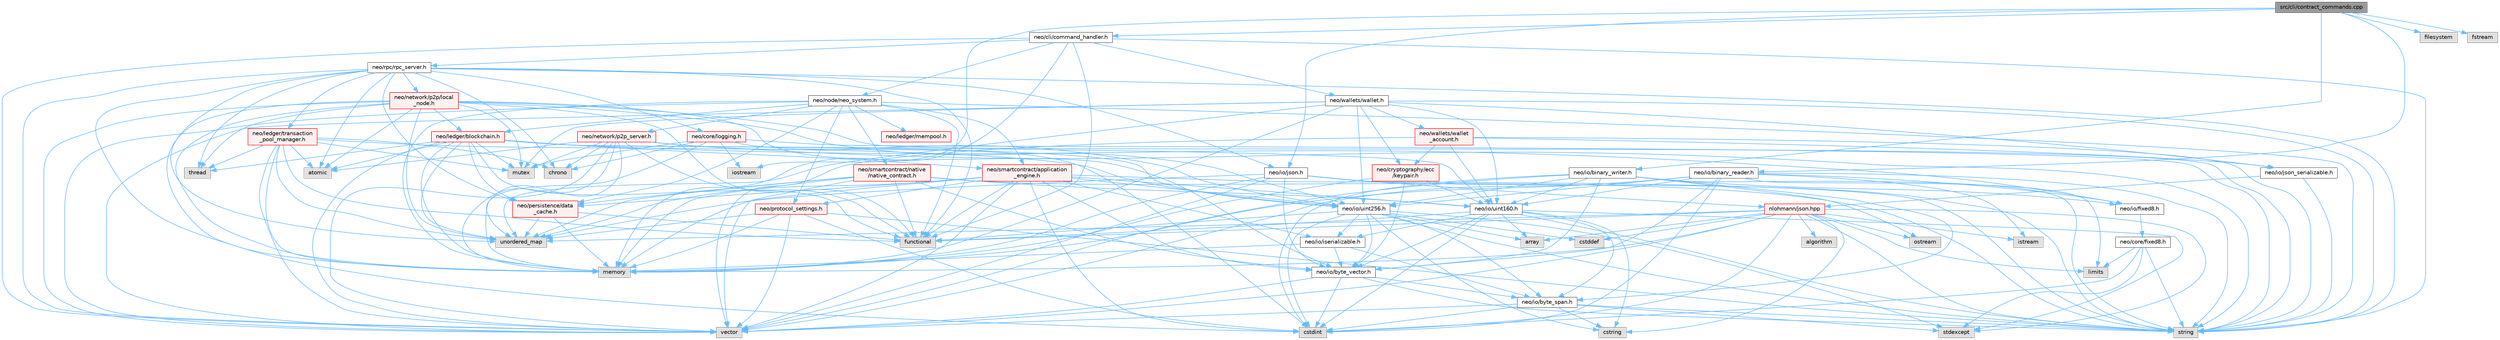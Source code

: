 digraph "src/cli/contract_commands.cpp"
{
 // LATEX_PDF_SIZE
  bgcolor="transparent";
  edge [fontname=Helvetica,fontsize=10,labelfontname=Helvetica,labelfontsize=10];
  node [fontname=Helvetica,fontsize=10,shape=box,height=0.2,width=0.4];
  Node1 [id="Node000001",label="src/cli/contract_commands.cpp",height=0.2,width=0.4,color="gray40", fillcolor="grey60", style="filled", fontcolor="black",tooltip=" "];
  Node1 -> Node2 [id="edge1_Node000001_Node000002",color="steelblue1",style="solid",tooltip=" "];
  Node2 [id="Node000002",label="neo/cli/command_handler.h",height=0.2,width=0.4,color="grey40", fillcolor="white", style="filled",URL="$command__handler_8h.html",tooltip=" "];
  Node2 -> Node3 [id="edge2_Node000002_Node000003",color="steelblue1",style="solid",tooltip=" "];
  Node3 [id="Node000003",label="neo/node/neo_system.h",height=0.2,width=0.4,color="grey40", fillcolor="white", style="filled",URL="$node_2neo__system_8h.html",tooltip=" "];
  Node3 -> Node4 [id="edge3_Node000003_Node000004",color="steelblue1",style="solid",tooltip=" "];
  Node4 [id="Node000004",label="neo/ledger/blockchain.h",height=0.2,width=0.4,color="red", fillcolor="#FFF0F0", style="filled",URL="$blockchain_8h.html",tooltip=" "];
  Node4 -> Node22 [id="edge4_Node000004_Node000022",color="steelblue1",style="solid",tooltip=" "];
  Node22 [id="Node000022",label="neo/io/fixed8.h",height=0.2,width=0.4,color="grey40", fillcolor="white", style="filled",URL="$io_2fixed8_8h.html",tooltip=" "];
  Node22 -> Node23 [id="edge5_Node000022_Node000023",color="steelblue1",style="solid",tooltip=" "];
  Node23 [id="Node000023",label="neo/core/fixed8.h",height=0.2,width=0.4,color="grey40", fillcolor="white", style="filled",URL="$core_2fixed8_8h.html",tooltip=" "];
  Node23 -> Node8 [id="edge6_Node000023_Node000008",color="steelblue1",style="solid",tooltip=" "];
  Node8 [id="Node000008",label="cstdint",height=0.2,width=0.4,color="grey60", fillcolor="#E0E0E0", style="filled",tooltip=" "];
  Node23 -> Node24 [id="edge7_Node000023_Node000024",color="steelblue1",style="solid",tooltip=" "];
  Node24 [id="Node000024",label="limits",height=0.2,width=0.4,color="grey60", fillcolor="#E0E0E0", style="filled",tooltip=" "];
  Node23 -> Node10 [id="edge8_Node000023_Node000010",color="steelblue1",style="solid",tooltip=" "];
  Node10 [id="Node000010",label="stdexcept",height=0.2,width=0.4,color="grey60", fillcolor="#E0E0E0", style="filled",tooltip=" "];
  Node23 -> Node11 [id="edge9_Node000023_Node000011",color="steelblue1",style="solid",tooltip=" "];
  Node11 [id="Node000011",label="string",height=0.2,width=0.4,color="grey60", fillcolor="#E0E0E0", style="filled",tooltip=" "];
  Node4 -> Node15 [id="edge10_Node000004_Node000015",color="steelblue1",style="solid",tooltip=" "];
  Node15 [id="Node000015",label="neo/io/uint160.h",height=0.2,width=0.4,color="grey40", fillcolor="white", style="filled",URL="$uint160_8h.html",tooltip=" "];
  Node15 -> Node7 [id="edge11_Node000015_Node000007",color="steelblue1",style="solid",tooltip=" "];
  Node7 [id="Node000007",label="neo/io/byte_span.h",height=0.2,width=0.4,color="grey40", fillcolor="white", style="filled",URL="$io_2byte__span_8h.html",tooltip=" "];
  Node7 -> Node8 [id="edge12_Node000007_Node000008",color="steelblue1",style="solid",tooltip=" "];
  Node7 -> Node9 [id="edge13_Node000007_Node000009",color="steelblue1",style="solid",tooltip=" "];
  Node9 [id="Node000009",label="cstring",height=0.2,width=0.4,color="grey60", fillcolor="#E0E0E0", style="filled",tooltip=" "];
  Node7 -> Node10 [id="edge14_Node000007_Node000010",color="steelblue1",style="solid",tooltip=" "];
  Node7 -> Node11 [id="edge15_Node000007_Node000011",color="steelblue1",style="solid",tooltip=" "];
  Node7 -> Node12 [id="edge16_Node000007_Node000012",color="steelblue1",style="solid",tooltip=" "];
  Node12 [id="Node000012",label="vector",height=0.2,width=0.4,color="grey60", fillcolor="#E0E0E0", style="filled",tooltip=" "];
  Node15 -> Node13 [id="edge17_Node000015_Node000013",color="steelblue1",style="solid",tooltip=" "];
  Node13 [id="Node000013",label="neo/io/byte_vector.h",height=0.2,width=0.4,color="grey40", fillcolor="white", style="filled",URL="$io_2byte__vector_8h.html",tooltip=" "];
  Node13 -> Node7 [id="edge18_Node000013_Node000007",color="steelblue1",style="solid",tooltip=" "];
  Node13 -> Node8 [id="edge19_Node000013_Node000008",color="steelblue1",style="solid",tooltip=" "];
  Node13 -> Node11 [id="edge20_Node000013_Node000011",color="steelblue1",style="solid",tooltip=" "];
  Node13 -> Node12 [id="edge21_Node000013_Node000012",color="steelblue1",style="solid",tooltip=" "];
  Node15 -> Node6 [id="edge22_Node000015_Node000006",color="steelblue1",style="solid",tooltip=" "];
  Node6 [id="Node000006",label="neo/io/iserializable.h",height=0.2,width=0.4,color="grey40", fillcolor="white", style="filled",URL="$iserializable_8h.html",tooltip=" "];
  Node6 -> Node7 [id="edge23_Node000006_Node000007",color="steelblue1",style="solid",tooltip=" "];
  Node6 -> Node13 [id="edge24_Node000006_Node000013",color="steelblue1",style="solid",tooltip=" "];
  Node6 -> Node14 [id="edge25_Node000006_Node000014",color="steelblue1",style="solid",tooltip=" "];
  Node14 [id="Node000014",label="memory",height=0.2,width=0.4,color="grey60", fillcolor="#E0E0E0", style="filled",tooltip=" "];
  Node15 -> Node16 [id="edge26_Node000015_Node000016",color="steelblue1",style="solid",tooltip=" "];
  Node16 [id="Node000016",label="array",height=0.2,width=0.4,color="grey60", fillcolor="#E0E0E0", style="filled",tooltip=" "];
  Node15 -> Node8 [id="edge27_Node000015_Node000008",color="steelblue1",style="solid",tooltip=" "];
  Node15 -> Node9 [id="edge28_Node000015_Node000009",color="steelblue1",style="solid",tooltip=" "];
  Node15 -> Node17 [id="edge29_Node000015_Node000017",color="steelblue1",style="solid",tooltip=" "];
  Node17 [id="Node000017",label="functional",height=0.2,width=0.4,color="grey60", fillcolor="#E0E0E0", style="filled",tooltip=" "];
  Node15 -> Node10 [id="edge30_Node000015_Node000010",color="steelblue1",style="solid",tooltip=" "];
  Node15 -> Node11 [id="edge31_Node000015_Node000011",color="steelblue1",style="solid",tooltip=" "];
  Node4 -> Node18 [id="edge32_Node000004_Node000018",color="steelblue1",style="solid",tooltip=" "];
  Node18 [id="Node000018",label="neo/io/uint256.h",height=0.2,width=0.4,color="grey40", fillcolor="white", style="filled",URL="$uint256_8h.html",tooltip=" "];
  Node18 -> Node7 [id="edge33_Node000018_Node000007",color="steelblue1",style="solid",tooltip=" "];
  Node18 -> Node13 [id="edge34_Node000018_Node000013",color="steelblue1",style="solid",tooltip=" "];
  Node18 -> Node6 [id="edge35_Node000018_Node000006",color="steelblue1",style="solid",tooltip=" "];
  Node18 -> Node16 [id="edge36_Node000018_Node000016",color="steelblue1",style="solid",tooltip=" "];
  Node18 -> Node19 [id="edge37_Node000018_Node000019",color="steelblue1",style="solid",tooltip=" "];
  Node19 [id="Node000019",label="cstddef",height=0.2,width=0.4,color="grey60", fillcolor="#E0E0E0", style="filled",tooltip=" "];
  Node18 -> Node8 [id="edge38_Node000018_Node000008",color="steelblue1",style="solid",tooltip=" "];
  Node18 -> Node9 [id="edge39_Node000018_Node000009",color="steelblue1",style="solid",tooltip=" "];
  Node18 -> Node17 [id="edge40_Node000018_Node000017",color="steelblue1",style="solid",tooltip=" "];
  Node18 -> Node10 [id="edge41_Node000018_Node000010",color="steelblue1",style="solid",tooltip=" "];
  Node18 -> Node11 [id="edge42_Node000018_Node000011",color="steelblue1",style="solid",tooltip=" "];
  Node4 -> Node73 [id="edge43_Node000004_Node000073",color="steelblue1",style="solid",tooltip=" "];
  Node73 [id="Node000073",label="neo/persistence/data\l_cache.h",height=0.2,width=0.4,color="red", fillcolor="#FFF0F0", style="filled",URL="$data__cache_8h.html",tooltip=" "];
  Node73 -> Node17 [id="edge44_Node000073_Node000017",color="steelblue1",style="solid",tooltip=" "];
  Node73 -> Node14 [id="edge45_Node000073_Node000014",color="steelblue1",style="solid",tooltip=" "];
  Node73 -> Node39 [id="edge46_Node000073_Node000039",color="steelblue1",style="solid",tooltip=" "];
  Node39 [id="Node000039",label="unordered_map",height=0.2,width=0.4,color="grey60", fillcolor="#E0E0E0", style="filled",tooltip=" "];
  Node4 -> Node90 [id="edge47_Node000004_Node000090",color="steelblue1",style="solid",tooltip=" "];
  Node90 [id="Node000090",label="neo/smartcontract/application\l_engine.h",height=0.2,width=0.4,color="red", fillcolor="#FFF0F0", style="filled",URL="$application__engine_8h.html",tooltip=" "];
  Node90 -> Node13 [id="edge48_Node000090_Node000013",color="steelblue1",style="solid",tooltip=" "];
  Node90 -> Node6 [id="edge49_Node000090_Node000006",color="steelblue1",style="solid",tooltip=" "];
  Node90 -> Node15 [id="edge50_Node000090_Node000015",color="steelblue1",style="solid",tooltip=" "];
  Node90 -> Node18 [id="edge51_Node000090_Node000018",color="steelblue1",style="solid",tooltip=" "];
  Node90 -> Node73 [id="edge52_Node000090_Node000073",color="steelblue1",style="solid",tooltip=" "];
  Node90 -> Node91 [id="edge53_Node000090_Node000091",color="steelblue1",style="solid",tooltip=" "];
  Node91 [id="Node000091",label="neo/protocol_settings.h",height=0.2,width=0.4,color="red", fillcolor="#FFF0F0", style="filled",URL="$protocol__settings_8h.html",tooltip=" "];
  Node91 -> Node8 [id="edge54_Node000091_Node000008",color="steelblue1",style="solid",tooltip=" "];
  Node91 -> Node14 [id="edge55_Node000091_Node000014",color="steelblue1",style="solid",tooltip=" "];
  Node91 -> Node11 [id="edge56_Node000091_Node000011",color="steelblue1",style="solid",tooltip=" "];
  Node91 -> Node39 [id="edge57_Node000091_Node000039",color="steelblue1",style="solid",tooltip=" "];
  Node91 -> Node12 [id="edge58_Node000091_Node000012",color="steelblue1",style="solid",tooltip=" "];
  Node90 -> Node8 [id="edge59_Node000090_Node000008",color="steelblue1",style="solid",tooltip=" "];
  Node90 -> Node17 [id="edge60_Node000090_Node000017",color="steelblue1",style="solid",tooltip=" "];
  Node90 -> Node14 [id="edge61_Node000090_Node000014",color="steelblue1",style="solid",tooltip=" "];
  Node90 -> Node11 [id="edge62_Node000090_Node000011",color="steelblue1",style="solid",tooltip=" "];
  Node90 -> Node39 [id="edge63_Node000090_Node000039",color="steelblue1",style="solid",tooltip=" "];
  Node90 -> Node12 [id="edge64_Node000090_Node000012",color="steelblue1",style="solid",tooltip=" "];
  Node4 -> Node112 [id="edge65_Node000004_Node000112",color="steelblue1",style="solid",tooltip=" "];
  Node112 [id="Node000112",label="atomic",height=0.2,width=0.4,color="grey60", fillcolor="#E0E0E0", style="filled",tooltip=" "];
  Node4 -> Node17 [id="edge66_Node000004_Node000017",color="steelblue1",style="solid",tooltip=" "];
  Node4 -> Node14 [id="edge67_Node000004_Node000014",color="steelblue1",style="solid",tooltip=" "];
  Node4 -> Node70 [id="edge68_Node000004_Node000070",color="steelblue1",style="solid",tooltip=" "];
  Node70 [id="Node000070",label="mutex",height=0.2,width=0.4,color="grey60", fillcolor="#E0E0E0", style="filled",tooltip=" "];
  Node4 -> Node115 [id="edge69_Node000004_Node000115",color="steelblue1",style="solid",tooltip=" "];
  Node115 [id="Node000115",label="thread",height=0.2,width=0.4,color="grey60", fillcolor="#E0E0E0", style="filled",tooltip=" "];
  Node4 -> Node39 [id="edge70_Node000004_Node000039",color="steelblue1",style="solid",tooltip=" "];
  Node4 -> Node12 [id="edge71_Node000004_Node000012",color="steelblue1",style="solid",tooltip=" "];
  Node3 -> Node116 [id="edge72_Node000003_Node000116",color="steelblue1",style="solid",tooltip=" "];
  Node116 [id="Node000116",label="neo/ledger/mempool.h",height=0.2,width=0.4,color="red", fillcolor="#FFF0F0", style="filled",URL="$mempool_8h.html",tooltip=" "];
  Node3 -> Node120 [id="edge73_Node000003_Node000120",color="steelblue1",style="solid",tooltip=" "];
  Node120 [id="Node000120",label="neo/network/p2p_server.h",height=0.2,width=0.4,color="red", fillcolor="#FFF0F0", style="filled",URL="$p2p__server_8h.html",tooltip=" "];
  Node120 -> Node18 [id="edge74_Node000120_Node000018",color="steelblue1",style="solid",tooltip=" "];
  Node120 -> Node112 [id="edge75_Node000120_Node000112",color="steelblue1",style="solid",tooltip=" "];
  Node120 -> Node68 [id="edge76_Node000120_Node000068",color="steelblue1",style="solid",tooltip=" "];
  Node68 [id="Node000068",label="chrono",height=0.2,width=0.4,color="grey60", fillcolor="#E0E0E0", style="filled",tooltip=" "];
  Node120 -> Node17 [id="edge77_Node000120_Node000017",color="steelblue1",style="solid",tooltip=" "];
  Node120 -> Node14 [id="edge78_Node000120_Node000014",color="steelblue1",style="solid",tooltip=" "];
  Node120 -> Node70 [id="edge79_Node000120_Node000070",color="steelblue1",style="solid",tooltip=" "];
  Node120 -> Node11 [id="edge80_Node000120_Node000011",color="steelblue1",style="solid",tooltip=" "];
  Node120 -> Node39 [id="edge81_Node000120_Node000039",color="steelblue1",style="solid",tooltip=" "];
  Node120 -> Node12 [id="edge82_Node000120_Node000012",color="steelblue1",style="solid",tooltip=" "];
  Node3 -> Node73 [id="edge83_Node000003_Node000073",color="steelblue1",style="solid",tooltip=" "];
  Node3 -> Node91 [id="edge84_Node000003_Node000091",color="steelblue1",style="solid",tooltip=" "];
  Node3 -> Node90 [id="edge85_Node000003_Node000090",color="steelblue1",style="solid",tooltip=" "];
  Node3 -> Node139 [id="edge86_Node000003_Node000139",color="steelblue1",style="solid",tooltip=" "];
  Node139 [id="Node000139",label="neo/smartcontract/native\l/native_contract.h",height=0.2,width=0.4,color="red", fillcolor="#FFF0F0", style="filled",URL="$native_2native__contract_8h.html",tooltip=" "];
  Node139 -> Node13 [id="edge87_Node000139_Node000013",color="steelblue1",style="solid",tooltip=" "];
  Node139 -> Node15 [id="edge88_Node000139_Node000015",color="steelblue1",style="solid",tooltip=" "];
  Node139 -> Node73 [id="edge89_Node000139_Node000073",color="steelblue1",style="solid",tooltip=" "];
  Node139 -> Node17 [id="edge90_Node000139_Node000017",color="steelblue1",style="solid",tooltip=" "];
  Node139 -> Node14 [id="edge91_Node000139_Node000014",color="steelblue1",style="solid",tooltip=" "];
  Node139 -> Node11 [id="edge92_Node000139_Node000011",color="steelblue1",style="solid",tooltip=" "];
  Node139 -> Node39 [id="edge93_Node000139_Node000039",color="steelblue1",style="solid",tooltip=" "];
  Node139 -> Node12 [id="edge94_Node000139_Node000012",color="steelblue1",style="solid",tooltip=" "];
  Node3 -> Node17 [id="edge95_Node000003_Node000017",color="steelblue1",style="solid",tooltip=" "];
  Node3 -> Node14 [id="edge96_Node000003_Node000014",color="steelblue1",style="solid",tooltip=" "];
  Node3 -> Node11 [id="edge97_Node000003_Node000011",color="steelblue1",style="solid",tooltip=" "];
  Node3 -> Node12 [id="edge98_Node000003_Node000012",color="steelblue1",style="solid",tooltip=" "];
  Node2 -> Node140 [id="edge99_Node000002_Node000140",color="steelblue1",style="solid",tooltip=" "];
  Node140 [id="Node000140",label="neo/rpc/rpc_server.h",height=0.2,width=0.4,color="grey40", fillcolor="white", style="filled",URL="$rpc__server_8h.html",tooltip=" "];
  Node140 -> Node141 [id="edge100_Node000140_Node000141",color="steelblue1",style="solid",tooltip=" "];
  Node141 [id="Node000141",label="neo/core/logging.h",height=0.2,width=0.4,color="red", fillcolor="#FFF0F0", style="filled",URL="$core_2logging_8h.html",tooltip=" "];
  Node141 -> Node68 [id="edge101_Node000141_Node000068",color="steelblue1",style="solid",tooltip=" "];
  Node141 -> Node8 [id="edge102_Node000141_Node000008",color="steelblue1",style="solid",tooltip=" "];
  Node141 -> Node14 [id="edge103_Node000141_Node000014",color="steelblue1",style="solid",tooltip=" "];
  Node141 -> Node11 [id="edge104_Node000141_Node000011",color="steelblue1",style="solid",tooltip=" "];
  Node141 -> Node142 [id="edge105_Node000141_Node000142",color="steelblue1",style="solid",tooltip=" "];
  Node142 [id="Node000142",label="iostream",height=0.2,width=0.4,color="grey60", fillcolor="#E0E0E0", style="filled",tooltip=" "];
  Node141 -> Node70 [id="edge106_Node000141_Node000070",color="steelblue1",style="solid",tooltip=" "];
  Node140 -> Node143 [id="edge107_Node000140_Node000143",color="steelblue1",style="solid",tooltip=" "];
  Node143 [id="Node000143",label="neo/io/json.h",height=0.2,width=0.4,color="grey40", fillcolor="white", style="filled",URL="$io_2json_8h.html",tooltip=" "];
  Node143 -> Node13 [id="edge108_Node000143_Node000013",color="steelblue1",style="solid",tooltip=" "];
  Node143 -> Node14 [id="edge109_Node000143_Node000014",color="steelblue1",style="solid",tooltip=" "];
  Node143 -> Node29 [id="edge110_Node000143_Node000029",color="steelblue1",style="solid",tooltip=" "];
  Node29 [id="Node000029",label="nlohmann/json.hpp",height=0.2,width=0.4,color="red", fillcolor="#FFF0F0", style="filled",URL="$json_8hpp.html",tooltip=" "];
  Node29 -> Node30 [id="edge111_Node000029_Node000030",color="steelblue1",style="solid",tooltip=" "];
  Node30 [id="Node000030",label="algorithm",height=0.2,width=0.4,color="grey60", fillcolor="#E0E0E0", style="filled",tooltip=" "];
  Node29 -> Node19 [id="edge112_Node000029_Node000019",color="steelblue1",style="solid",tooltip=" "];
  Node29 -> Node17 [id="edge113_Node000029_Node000017",color="steelblue1",style="solid",tooltip=" "];
  Node29 -> Node14 [id="edge114_Node000029_Node000014",color="steelblue1",style="solid",tooltip=" "];
  Node29 -> Node11 [id="edge115_Node000029_Node000011",color="steelblue1",style="solid",tooltip=" "];
  Node29 -> Node12 [id="edge116_Node000029_Node000012",color="steelblue1",style="solid",tooltip=" "];
  Node29 -> Node16 [id="edge117_Node000029_Node000016",color="steelblue1",style="solid",tooltip=" "];
  Node29 -> Node39 [id="edge118_Node000029_Node000039",color="steelblue1",style="solid",tooltip=" "];
  Node29 -> Node10 [id="edge119_Node000029_Node000010",color="steelblue1",style="solid",tooltip=" "];
  Node29 -> Node8 [id="edge120_Node000029_Node000008",color="steelblue1",style="solid",tooltip=" "];
  Node29 -> Node24 [id="edge121_Node000029_Node000024",color="steelblue1",style="solid",tooltip=" "];
  Node29 -> Node9 [id="edge122_Node000029_Node000009",color="steelblue1",style="solid",tooltip=" "];
  Node29 -> Node25 [id="edge123_Node000029_Node000025",color="steelblue1",style="solid",tooltip=" "];
  Node25 [id="Node000025",label="istream",height=0.2,width=0.4,color="grey60", fillcolor="#E0E0E0", style="filled",tooltip=" "];
  Node29 -> Node27 [id="edge124_Node000029_Node000027",color="steelblue1",style="solid",tooltip=" "];
  Node27 [id="Node000027",label="ostream",height=0.2,width=0.4,color="grey60", fillcolor="#E0E0E0", style="filled",tooltip=" "];
  Node143 -> Node11 [id="edge125_Node000143_Node000011",color="steelblue1",style="solid",tooltip=" "];
  Node143 -> Node39 [id="edge126_Node000143_Node000039",color="steelblue1",style="solid",tooltip=" "];
  Node143 -> Node12 [id="edge127_Node000143_Node000012",color="steelblue1",style="solid",tooltip=" "];
  Node140 -> Node144 [id="edge128_Node000140_Node000144",color="steelblue1",style="solid",tooltip=" "];
  Node144 [id="Node000144",label="neo/ledger/transaction\l_pool_manager.h",height=0.2,width=0.4,color="red", fillcolor="#FFF0F0", style="filled",URL="$transaction__pool__manager_8h.html",tooltip=" "];
  Node144 -> Node18 [id="edge129_Node000144_Node000018",color="steelblue1",style="solid",tooltip=" "];
  Node144 -> Node112 [id="edge130_Node000144_Node000112",color="steelblue1",style="solid",tooltip=" "];
  Node144 -> Node68 [id="edge131_Node000144_Node000068",color="steelblue1",style="solid",tooltip=" "];
  Node144 -> Node17 [id="edge132_Node000144_Node000017",color="steelblue1",style="solid",tooltip=" "];
  Node144 -> Node14 [id="edge133_Node000144_Node000014",color="steelblue1",style="solid",tooltip=" "];
  Node144 -> Node70 [id="edge134_Node000144_Node000070",color="steelblue1",style="solid",tooltip=" "];
  Node144 -> Node115 [id="edge135_Node000144_Node000115",color="steelblue1",style="solid",tooltip=" "];
  Node144 -> Node39 [id="edge136_Node000144_Node000039",color="steelblue1",style="solid",tooltip=" "];
  Node144 -> Node12 [id="edge137_Node000144_Node000012",color="steelblue1",style="solid",tooltip=" "];
  Node140 -> Node145 [id="edge138_Node000140_Node000145",color="steelblue1",style="solid",tooltip=" "];
  Node145 [id="Node000145",label="neo/network/p2p/local\l_node.h",height=0.2,width=0.4,color="red", fillcolor="#FFF0F0", style="filled",URL="$local__node_8h.html",tooltip=" "];
  Node145 -> Node13 [id="edge139_Node000145_Node000013",color="steelblue1",style="solid",tooltip=" "];
  Node145 -> Node18 [id="edge140_Node000145_Node000018",color="steelblue1",style="solid",tooltip=" "];
  Node145 -> Node4 [id="edge141_Node000145_Node000004",color="steelblue1",style="solid",tooltip=" "];
  Node145 -> Node112 [id="edge142_Node000145_Node000112",color="steelblue1",style="solid",tooltip=" "];
  Node145 -> Node8 [id="edge143_Node000145_Node000008",color="steelblue1",style="solid",tooltip=" "];
  Node145 -> Node17 [id="edge144_Node000145_Node000017",color="steelblue1",style="solid",tooltip=" "];
  Node145 -> Node14 [id="edge145_Node000145_Node000014",color="steelblue1",style="solid",tooltip=" "];
  Node145 -> Node70 [id="edge146_Node000145_Node000070",color="steelblue1",style="solid",tooltip=" "];
  Node145 -> Node11 [id="edge147_Node000145_Node000011",color="steelblue1",style="solid",tooltip=" "];
  Node145 -> Node115 [id="edge148_Node000145_Node000115",color="steelblue1",style="solid",tooltip=" "];
  Node145 -> Node39 [id="edge149_Node000145_Node000039",color="steelblue1",style="solid",tooltip=" "];
  Node145 -> Node12 [id="edge150_Node000145_Node000012",color="steelblue1",style="solid",tooltip=" "];
  Node140 -> Node73 [id="edge151_Node000140_Node000073",color="steelblue1",style="solid",tooltip=" "];
  Node140 -> Node112 [id="edge152_Node000140_Node000112",color="steelblue1",style="solid",tooltip=" "];
  Node140 -> Node68 [id="edge153_Node000140_Node000068",color="steelblue1",style="solid",tooltip=" "];
  Node140 -> Node17 [id="edge154_Node000140_Node000017",color="steelblue1",style="solid",tooltip=" "];
  Node140 -> Node14 [id="edge155_Node000140_Node000014",color="steelblue1",style="solid",tooltip=" "];
  Node140 -> Node11 [id="edge156_Node000140_Node000011",color="steelblue1",style="solid",tooltip=" "];
  Node140 -> Node115 [id="edge157_Node000140_Node000115",color="steelblue1",style="solid",tooltip=" "];
  Node140 -> Node39 [id="edge158_Node000140_Node000039",color="steelblue1",style="solid",tooltip=" "];
  Node140 -> Node12 [id="edge159_Node000140_Node000012",color="steelblue1",style="solid",tooltip=" "];
  Node2 -> Node174 [id="edge160_Node000002_Node000174",color="steelblue1",style="solid",tooltip=" "];
  Node174 [id="Node000174",label="neo/wallets/wallet.h",height=0.2,width=0.4,color="grey40", fillcolor="white", style="filled",URL="$wallet_8h.html",tooltip=" "];
  Node174 -> Node175 [id="edge161_Node000174_Node000175",color="steelblue1",style="solid",tooltip=" "];
  Node175 [id="Node000175",label="neo/cryptography/ecc\l/keypair.h",height=0.2,width=0.4,color="red", fillcolor="#FFF0F0", style="filled",URL="$keypair_8h.html",tooltip=" "];
  Node175 -> Node13 [id="edge162_Node000175_Node000013",color="steelblue1",style="solid",tooltip=" "];
  Node175 -> Node15 [id="edge163_Node000175_Node000015",color="steelblue1",style="solid",tooltip=" "];
  Node175 -> Node14 [id="edge164_Node000175_Node000014",color="steelblue1",style="solid",tooltip=" "];
  Node174 -> Node176 [id="edge165_Node000174_Node000176",color="steelblue1",style="solid",tooltip=" "];
  Node176 [id="Node000176",label="neo/io/json_serializable.h",height=0.2,width=0.4,color="grey40", fillcolor="white", style="filled",URL="$json__serializable_8h.html",tooltip=" "];
  Node176 -> Node29 [id="edge166_Node000176_Node000029",color="steelblue1",style="solid",tooltip=" "];
  Node176 -> Node11 [id="edge167_Node000176_Node000011",color="steelblue1",style="solid",tooltip=" "];
  Node174 -> Node15 [id="edge168_Node000174_Node000015",color="steelblue1",style="solid",tooltip=" "];
  Node174 -> Node18 [id="edge169_Node000174_Node000018",color="steelblue1",style="solid",tooltip=" "];
  Node174 -> Node177 [id="edge170_Node000174_Node000177",color="steelblue1",style="solid",tooltip=" "];
  Node177 [id="Node000177",label="neo/wallets/wallet\l_account.h",height=0.2,width=0.4,color="red", fillcolor="#FFF0F0", style="filled",URL="$wallet__account_8h.html",tooltip=" "];
  Node177 -> Node175 [id="edge171_Node000177_Node000175",color="steelblue1",style="solid",tooltip=" "];
  Node177 -> Node176 [id="edge172_Node000177_Node000176",color="steelblue1",style="solid",tooltip=" "];
  Node177 -> Node15 [id="edge173_Node000177_Node000015",color="steelblue1",style="solid",tooltip=" "];
  Node177 -> Node11 [id="edge174_Node000177_Node000011",color="steelblue1",style="solid",tooltip=" "];
  Node177 -> Node12 [id="edge175_Node000177_Node000012",color="steelblue1",style="solid",tooltip=" "];
  Node174 -> Node14 [id="edge176_Node000174_Node000014",color="steelblue1",style="solid",tooltip=" "];
  Node174 -> Node70 [id="edge177_Node000174_Node000070",color="steelblue1",style="solid",tooltip=" "];
  Node174 -> Node11 [id="edge178_Node000174_Node000011",color="steelblue1",style="solid",tooltip=" "];
  Node174 -> Node39 [id="edge179_Node000174_Node000039",color="steelblue1",style="solid",tooltip=" "];
  Node174 -> Node12 [id="edge180_Node000174_Node000012",color="steelblue1",style="solid",tooltip=" "];
  Node2 -> Node17 [id="edge181_Node000002_Node000017",color="steelblue1",style="solid",tooltip=" "];
  Node2 -> Node14 [id="edge182_Node000002_Node000014",color="steelblue1",style="solid",tooltip=" "];
  Node2 -> Node11 [id="edge183_Node000002_Node000011",color="steelblue1",style="solid",tooltip=" "];
  Node2 -> Node12 [id="edge184_Node000002_Node000012",color="steelblue1",style="solid",tooltip=" "];
  Node1 -> Node21 [id="edge185_Node000001_Node000021",color="steelblue1",style="solid",tooltip=" "];
  Node21 [id="Node000021",label="neo/io/binary_reader.h",height=0.2,width=0.4,color="grey40", fillcolor="white", style="filled",URL="$binary__reader_8h.html",tooltip=" "];
  Node21 -> Node13 [id="edge186_Node000021_Node000013",color="steelblue1",style="solid",tooltip=" "];
  Node21 -> Node22 [id="edge187_Node000021_Node000022",color="steelblue1",style="solid",tooltip=" "];
  Node21 -> Node15 [id="edge188_Node000021_Node000015",color="steelblue1",style="solid",tooltip=" "];
  Node21 -> Node18 [id="edge189_Node000021_Node000018",color="steelblue1",style="solid",tooltip=" "];
  Node21 -> Node8 [id="edge190_Node000021_Node000008",color="steelblue1",style="solid",tooltip=" "];
  Node21 -> Node25 [id="edge191_Node000021_Node000025",color="steelblue1",style="solid",tooltip=" "];
  Node21 -> Node24 [id="edge192_Node000021_Node000024",color="steelblue1",style="solid",tooltip=" "];
  Node21 -> Node14 [id="edge193_Node000021_Node000014",color="steelblue1",style="solid",tooltip=" "];
  Node21 -> Node11 [id="edge194_Node000021_Node000011",color="steelblue1",style="solid",tooltip=" "];
  Node21 -> Node12 [id="edge195_Node000021_Node000012",color="steelblue1",style="solid",tooltip=" "];
  Node1 -> Node26 [id="edge196_Node000001_Node000026",color="steelblue1",style="solid",tooltip=" "];
  Node26 [id="Node000026",label="neo/io/binary_writer.h",height=0.2,width=0.4,color="grey40", fillcolor="white", style="filled",URL="$binary__writer_8h.html",tooltip=" "];
  Node26 -> Node7 [id="edge197_Node000026_Node000007",color="steelblue1",style="solid",tooltip=" "];
  Node26 -> Node13 [id="edge198_Node000026_Node000013",color="steelblue1",style="solid",tooltip=" "];
  Node26 -> Node22 [id="edge199_Node000026_Node000022",color="steelblue1",style="solid",tooltip=" "];
  Node26 -> Node15 [id="edge200_Node000026_Node000015",color="steelblue1",style="solid",tooltip=" "];
  Node26 -> Node18 [id="edge201_Node000026_Node000018",color="steelblue1",style="solid",tooltip=" "];
  Node26 -> Node8 [id="edge202_Node000026_Node000008",color="steelblue1",style="solid",tooltip=" "];
  Node26 -> Node27 [id="edge203_Node000026_Node000027",color="steelblue1",style="solid",tooltip=" "];
  Node26 -> Node11 [id="edge204_Node000026_Node000011",color="steelblue1",style="solid",tooltip=" "];
  Node26 -> Node12 [id="edge205_Node000026_Node000012",color="steelblue1",style="solid",tooltip=" "];
  Node1 -> Node143 [id="edge206_Node000001_Node000143",color="steelblue1",style="solid",tooltip=" "];
  Node1 -> Node178 [id="edge207_Node000001_Node000178",color="steelblue1",style="solid",tooltip=" "];
  Node178 [id="Node000178",label="filesystem",height=0.2,width=0.4,color="grey60", fillcolor="#E0E0E0", style="filled",tooltip=" "];
  Node1 -> Node179 [id="edge208_Node000001_Node000179",color="steelblue1",style="solid",tooltip=" "];
  Node179 [id="Node000179",label="fstream",height=0.2,width=0.4,color="grey60", fillcolor="#E0E0E0", style="filled",tooltip=" "];
  Node1 -> Node142 [id="edge209_Node000001_Node000142",color="steelblue1",style="solid",tooltip=" "];
}
